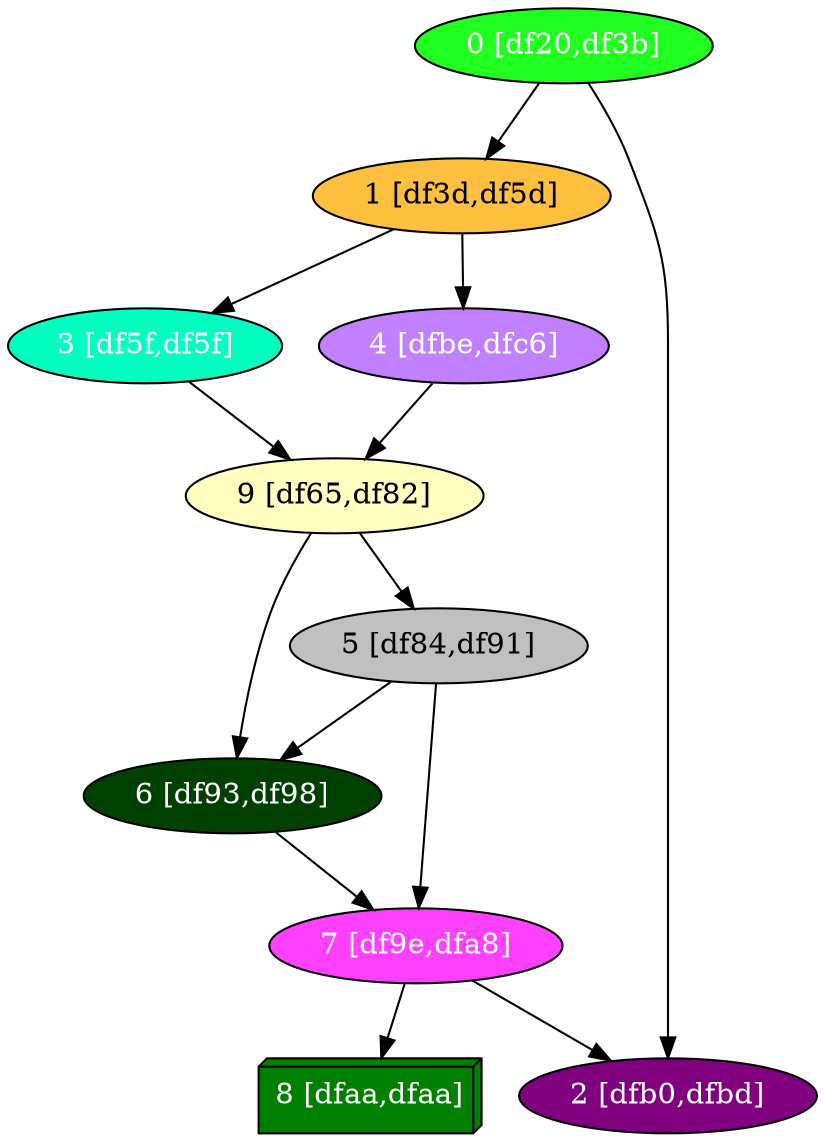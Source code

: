 diGraph libnss3{
	libnss3_0  [style=filled fillcolor="#20FF20" fontcolor="#ffffff" shape=oval label="0 [df20,df3b]"]
	libnss3_1  [style=filled fillcolor="#FFC040" fontcolor="#000000" shape=oval label="1 [df3d,df5d]"]
	libnss3_2  [style=filled fillcolor="#800080" fontcolor="#ffffff" shape=oval label="2 [dfb0,dfbd]"]
	libnss3_3  [style=filled fillcolor="#00FFC0" fontcolor="#ffffff" shape=oval label="3 [df5f,df5f]"]
	libnss3_4  [style=filled fillcolor="#C080FF" fontcolor="#ffffff" shape=oval label="4 [dfbe,dfc6]"]
	libnss3_5  [style=filled fillcolor="#C0C0C0" fontcolor="#000000" shape=oval label="5 [df84,df91]"]
	libnss3_6  [style=filled fillcolor="#004000" fontcolor="#ffffff" shape=oval label="6 [df93,df98]"]
	libnss3_7  [style=filled fillcolor="#FF40FF" fontcolor="#ffffff" shape=oval label="7 [df9e,dfa8]"]
	libnss3_8  [style=filled fillcolor="#008000" fontcolor="#ffffff" shape=box3d label="8 [dfaa,dfaa]"]
	libnss3_9  [style=filled fillcolor="#FFFFC0" fontcolor="#000000" shape=oval label="9 [df65,df82]"]

	libnss3_0 -> libnss3_1
	libnss3_0 -> libnss3_2
	libnss3_1 -> libnss3_3
	libnss3_1 -> libnss3_4
	libnss3_3 -> libnss3_9
	libnss3_4 -> libnss3_9
	libnss3_5 -> libnss3_6
	libnss3_5 -> libnss3_7
	libnss3_6 -> libnss3_7
	libnss3_7 -> libnss3_2
	libnss3_7 -> libnss3_8
	libnss3_9 -> libnss3_5
	libnss3_9 -> libnss3_6
}